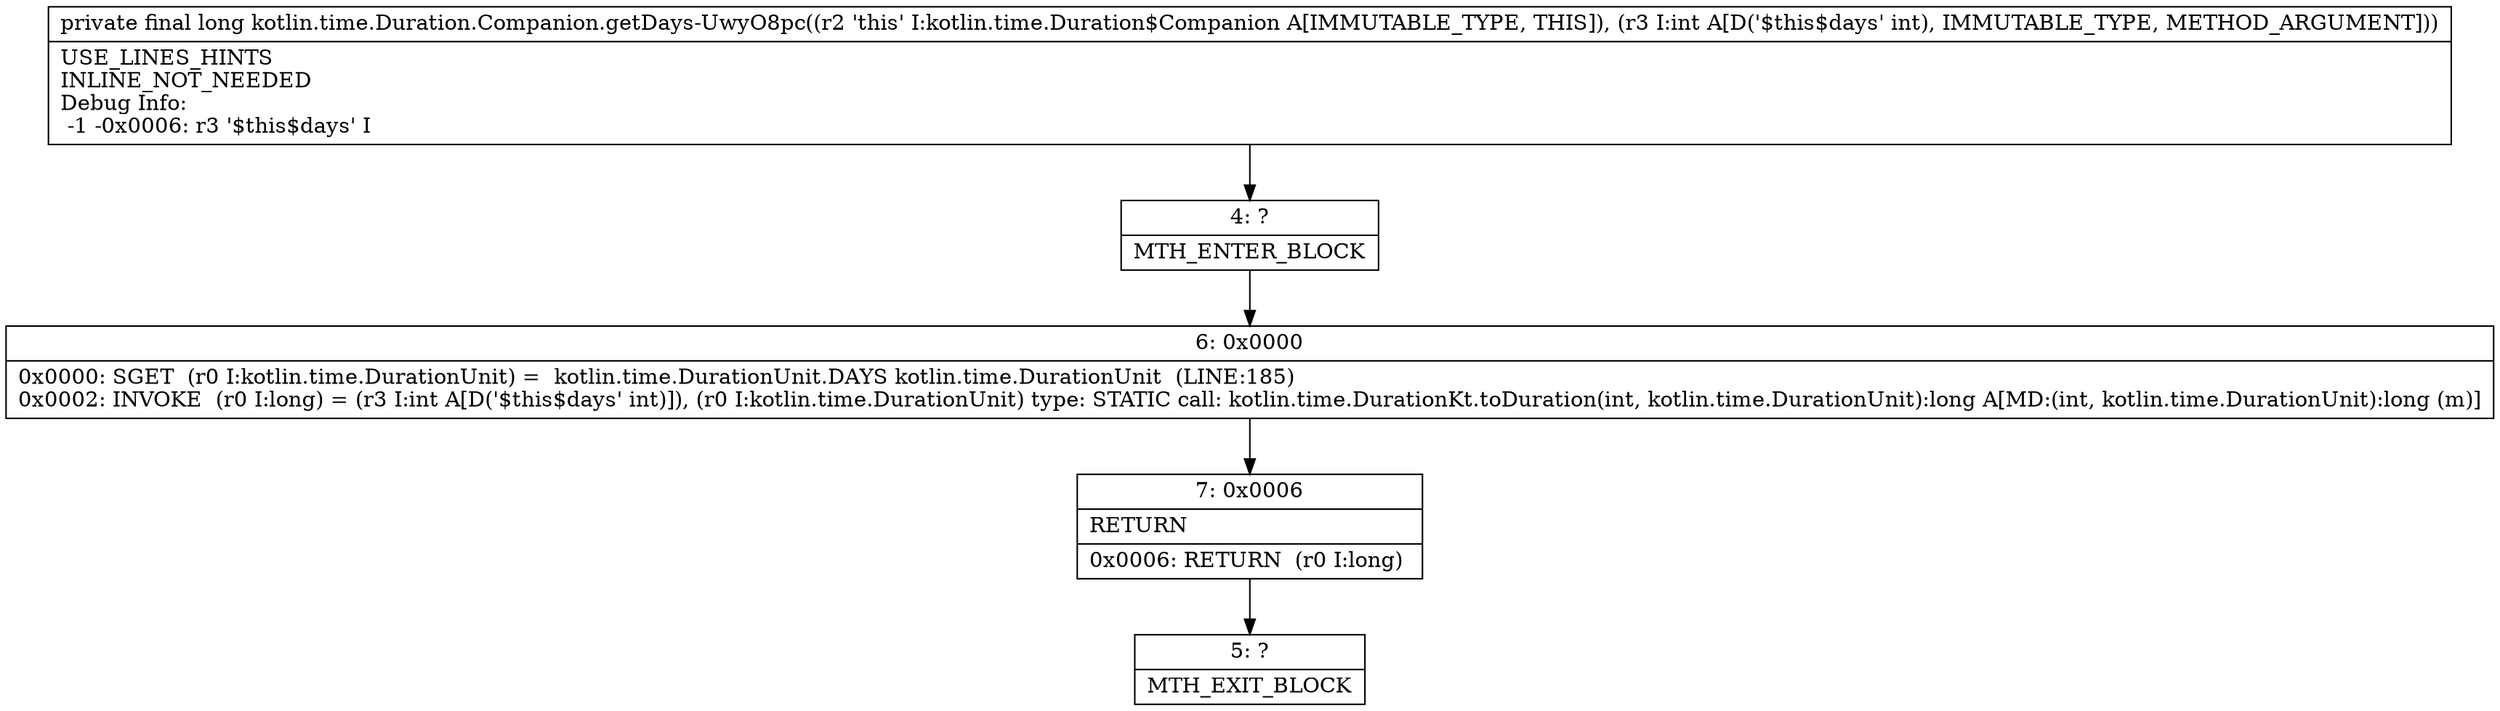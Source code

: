 digraph "CFG forkotlin.time.Duration.Companion.getDays\-UwyO8pc(I)J" {
Node_4 [shape=record,label="{4\:\ ?|MTH_ENTER_BLOCK\l}"];
Node_6 [shape=record,label="{6\:\ 0x0000|0x0000: SGET  (r0 I:kotlin.time.DurationUnit) =  kotlin.time.DurationUnit.DAYS kotlin.time.DurationUnit  (LINE:185)\l0x0002: INVOKE  (r0 I:long) = (r3 I:int A[D('$this$days' int)]), (r0 I:kotlin.time.DurationUnit) type: STATIC call: kotlin.time.DurationKt.toDuration(int, kotlin.time.DurationUnit):long A[MD:(int, kotlin.time.DurationUnit):long (m)]\l}"];
Node_7 [shape=record,label="{7\:\ 0x0006|RETURN\l|0x0006: RETURN  (r0 I:long) \l}"];
Node_5 [shape=record,label="{5\:\ ?|MTH_EXIT_BLOCK\l}"];
MethodNode[shape=record,label="{private final long kotlin.time.Duration.Companion.getDays\-UwyO8pc((r2 'this' I:kotlin.time.Duration$Companion A[IMMUTABLE_TYPE, THIS]), (r3 I:int A[D('$this$days' int), IMMUTABLE_TYPE, METHOD_ARGUMENT]))  | USE_LINES_HINTS\lINLINE_NOT_NEEDED\lDebug Info:\l  \-1 \-0x0006: r3 '$this$days' I\l}"];
MethodNode -> Node_4;Node_4 -> Node_6;
Node_6 -> Node_7;
Node_7 -> Node_5;
}

